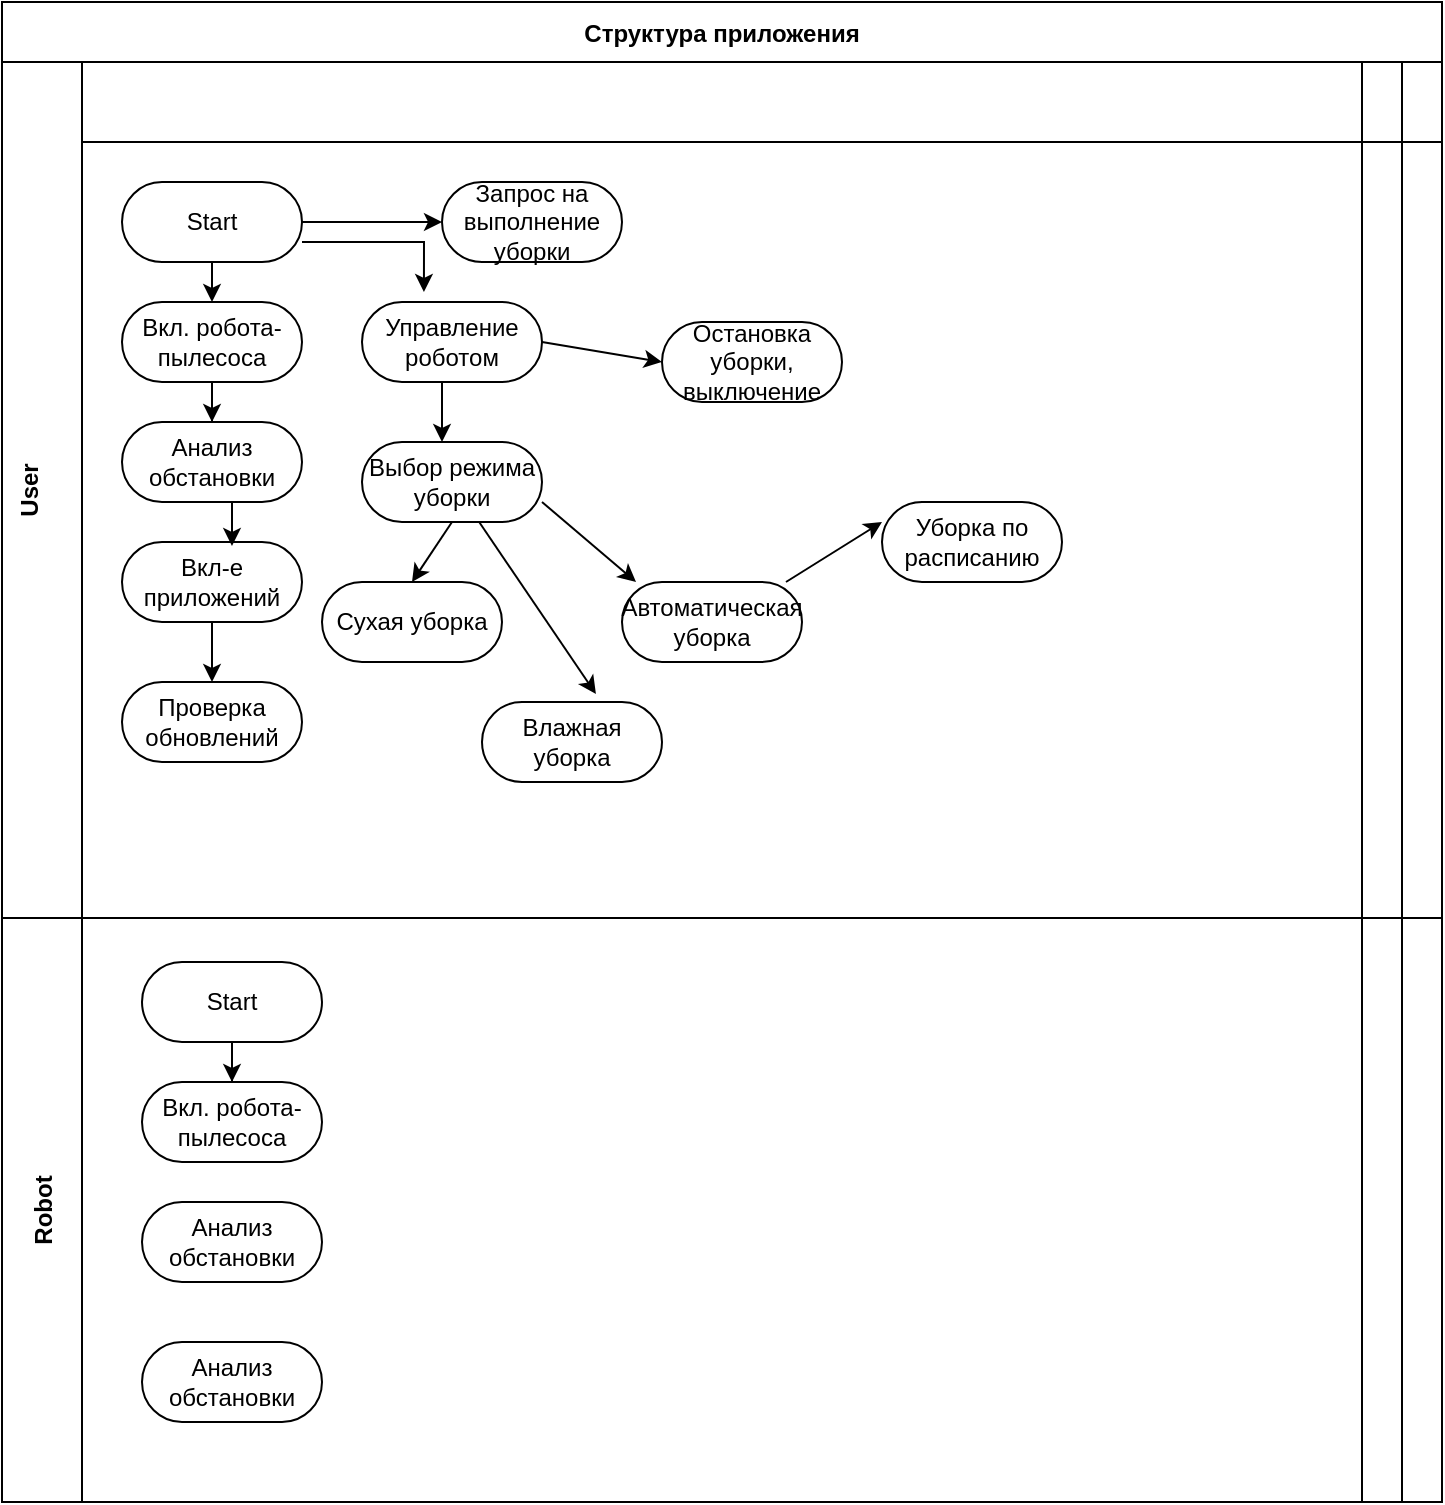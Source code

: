 <mxfile version="22.1.11" type="github">
  <diagram id="kgpKYQtTHZ0yAKxKKP6v" name="Page-1">
    <mxGraphModel dx="1146" dy="761" grid="1" gridSize="10" guides="1" tooltips="1" connect="1" arrows="1" fold="1" page="1" pageScale="1" pageWidth="850" pageHeight="1100" math="0" shadow="0">
      <root>
        <mxCell id="0" />
        <mxCell id="1" parent="0" />
        <mxCell id="3nuBFxr9cyL0pnOWT2aG-1" value="Структура приложения" style="shape=table;childLayout=tableLayout;startSize=30;collapsible=0;recursiveResize=0;expand=0;fillColor=none;fontStyle=1" parent="1" vertex="1">
          <mxGeometry x="20" y="40" width="720" height="750" as="geometry" />
        </mxCell>
        <mxCell id="3nuBFxr9cyL0pnOWT2aG-3" value="User&#xa;" style="shape=tableRow;horizontal=0;swimlaneHead=0;swimlaneBody=0;top=0;left=0;bottom=0;right=0;fillColor=none;points=[[0,0.5],[1,0.5]];portConstraint=eastwest;startSize=40;collapsible=0;recursiveResize=0;expand=0;fontStyle=1;" parent="3nuBFxr9cyL0pnOWT2aG-1" vertex="1">
          <mxGeometry y="30" width="720" height="428" as="geometry" />
        </mxCell>
        <mxCell id="3nuBFxr9cyL0pnOWT2aG-4" value="" style="swimlane;swimlaneHead=0;swimlaneBody=0;connectable=0;fillColor=none;startSize=40;collapsible=0;recursiveResize=0;expand=0;fontStyle=1;" parent="3nuBFxr9cyL0pnOWT2aG-3" vertex="1">
          <mxGeometry x="40" width="640" height="428" as="geometry">
            <mxRectangle width="640" height="428" as="alternateBounds" />
          </mxGeometry>
        </mxCell>
        <mxCell id="3nuBFxr9cyL0pnOWT2aG-5" style="edgeStyle=orthogonalEdgeStyle;rounded=0;orthogonalLoop=1;jettySize=auto;html=1;" parent="3nuBFxr9cyL0pnOWT2aG-4" source="3nuBFxr9cyL0pnOWT2aG-6" edge="1">
          <mxGeometry relative="1" as="geometry">
            <mxPoint x="65" y="120" as="targetPoint" />
          </mxGeometry>
        </mxCell>
        <mxCell id="--Pn0QB4rwqAtQZEn9uE-3" value="" style="edgeStyle=orthogonalEdgeStyle;rounded=0;orthogonalLoop=1;jettySize=auto;html=1;exitX=0.5;exitY=1;exitDx=0;exitDy=0;exitPerimeter=0;" edge="1" parent="3nuBFxr9cyL0pnOWT2aG-4" source="TvqCWps1MfgRztpkf7lA-1" target="--Pn0QB4rwqAtQZEn9uE-1">
          <mxGeometry relative="1" as="geometry" />
        </mxCell>
        <mxCell id="3nuBFxr9cyL0pnOWT2aG-6" value="Start" style="rounded=1;whiteSpace=wrap;html=1;arcSize=50;" parent="3nuBFxr9cyL0pnOWT2aG-4" vertex="1">
          <mxGeometry x="20" y="60" width="90" height="40" as="geometry" />
        </mxCell>
        <mxCell id="TvqCWps1MfgRztpkf7lA-1" value="Вкл. робота-пылесоса" style="rounded=1;whiteSpace=wrap;html=1;arcSize=50;" parent="3nuBFxr9cyL0pnOWT2aG-4" vertex="1">
          <mxGeometry x="20" y="120" width="90" height="40" as="geometry" />
        </mxCell>
        <mxCell id="--Pn0QB4rwqAtQZEn9uE-1" value="Анализ обстановки" style="rounded=1;whiteSpace=wrap;html=1;arcSize=50;" vertex="1" parent="3nuBFxr9cyL0pnOWT2aG-4">
          <mxGeometry x="20" y="180" width="90" height="40" as="geometry" />
        </mxCell>
        <mxCell id="--Pn0QB4rwqAtQZEn9uE-14" value="Вкл-е приложений" style="rounded=1;whiteSpace=wrap;html=1;arcSize=50;" vertex="1" parent="3nuBFxr9cyL0pnOWT2aG-4">
          <mxGeometry x="20" y="240" width="90" height="40" as="geometry" />
        </mxCell>
        <mxCell id="--Pn0QB4rwqAtQZEn9uE-15" value="" style="edgeStyle=orthogonalEdgeStyle;rounded=0;orthogonalLoop=1;jettySize=auto;html=1;entryX=0.611;entryY=0.05;entryDx=0;entryDy=0;entryPerimeter=0;" edge="1" parent="3nuBFxr9cyL0pnOWT2aG-4" target="--Pn0QB4rwqAtQZEn9uE-14">
          <mxGeometry relative="1" as="geometry">
            <mxPoint x="75" y="220" as="sourcePoint" />
            <mxPoint x="75" y="190" as="targetPoint" />
            <Array as="points" />
          </mxGeometry>
        </mxCell>
        <mxCell id="--Pn0QB4rwqAtQZEn9uE-17" value="Проверка обновлений" style="rounded=1;whiteSpace=wrap;html=1;arcSize=50;" vertex="1" parent="3nuBFxr9cyL0pnOWT2aG-4">
          <mxGeometry x="20" y="310" width="90" height="40" as="geometry" />
        </mxCell>
        <mxCell id="--Pn0QB4rwqAtQZEn9uE-20" value="" style="edgeStyle=orthogonalEdgeStyle;rounded=0;orthogonalLoop=1;jettySize=auto;html=1;entryX=0.5;entryY=0;entryDx=0;entryDy=0;" edge="1" parent="3nuBFxr9cyL0pnOWT2aG-4" target="--Pn0QB4rwqAtQZEn9uE-17">
          <mxGeometry relative="1" as="geometry">
            <mxPoint x="65" y="280" as="sourcePoint" />
            <mxPoint x="75" y="190" as="targetPoint" />
          </mxGeometry>
        </mxCell>
        <mxCell id="--Pn0QB4rwqAtQZEn9uE-23" value="" style="edgeStyle=orthogonalEdgeStyle;rounded=0;orthogonalLoop=1;jettySize=auto;html=1;exitX=1;exitY=0.5;exitDx=0;exitDy=0;" edge="1" parent="3nuBFxr9cyL0pnOWT2aG-4" source="3nuBFxr9cyL0pnOWT2aG-6" target="--Pn0QB4rwqAtQZEn9uE-21">
          <mxGeometry relative="1" as="geometry">
            <mxPoint x="180" y="80" as="sourcePoint" />
          </mxGeometry>
        </mxCell>
        <mxCell id="--Pn0QB4rwqAtQZEn9uE-21" value="Запрос на выполнение уборки" style="rounded=1;whiteSpace=wrap;html=1;arcSize=50;" vertex="1" parent="3nuBFxr9cyL0pnOWT2aG-4">
          <mxGeometry x="180" y="60" width="90" height="40" as="geometry" />
        </mxCell>
        <mxCell id="--Pn0QB4rwqAtQZEn9uE-40" value="Управление роботом" style="rounded=1;whiteSpace=wrap;html=1;arcSize=50;" vertex="1" parent="3nuBFxr9cyL0pnOWT2aG-4">
          <mxGeometry x="140" y="120" width="90" height="40" as="geometry" />
        </mxCell>
        <mxCell id="--Pn0QB4rwqAtQZEn9uE-41" value="" style="edgeStyle=orthogonalEdgeStyle;rounded=0;orthogonalLoop=1;jettySize=auto;html=1;exitX=1;exitY=0.75;exitDx=0;exitDy=0;entryX=0.344;entryY=-0.125;entryDx=0;entryDy=0;entryPerimeter=0;" edge="1" parent="3nuBFxr9cyL0pnOWT2aG-4" source="3nuBFxr9cyL0pnOWT2aG-6" target="--Pn0QB4rwqAtQZEn9uE-40">
          <mxGeometry relative="1" as="geometry">
            <mxPoint x="120" y="90" as="sourcePoint" />
            <mxPoint x="190" y="90" as="targetPoint" />
          </mxGeometry>
        </mxCell>
        <mxCell id="--Pn0QB4rwqAtQZEn9uE-42" value="Выбор режима уборки" style="rounded=1;whiteSpace=wrap;html=1;arcSize=50;" vertex="1" parent="3nuBFxr9cyL0pnOWT2aG-4">
          <mxGeometry x="140" y="190" width="90" height="40" as="geometry" />
        </mxCell>
        <mxCell id="--Pn0QB4rwqAtQZEn9uE-43" value="Остановка уборки, выключение" style="rounded=1;whiteSpace=wrap;html=1;arcSize=50;" vertex="1" parent="3nuBFxr9cyL0pnOWT2aG-4">
          <mxGeometry x="290" y="130" width="90" height="40" as="geometry" />
        </mxCell>
        <mxCell id="--Pn0QB4rwqAtQZEn9uE-44" value="" style="edgeStyle=orthogonalEdgeStyle;rounded=0;orthogonalLoop=1;jettySize=auto;html=1;exitX=0.5;exitY=1;exitDx=0;exitDy=0;" edge="1" parent="3nuBFxr9cyL0pnOWT2aG-4" source="--Pn0QB4rwqAtQZEn9uE-40">
          <mxGeometry relative="1" as="geometry">
            <mxPoint x="75" y="170" as="sourcePoint" />
            <mxPoint x="180" y="190" as="targetPoint" />
            <Array as="points">
              <mxPoint x="180" y="160" />
            </Array>
          </mxGeometry>
        </mxCell>
        <mxCell id="--Pn0QB4rwqAtQZEn9uE-71" value="" style="endArrow=classic;html=1;rounded=0;exitX=1;exitY=0.5;exitDx=0;exitDy=0;entryX=0;entryY=0.5;entryDx=0;entryDy=0;" edge="1" parent="3nuBFxr9cyL0pnOWT2aG-4" source="--Pn0QB4rwqAtQZEn9uE-40" target="--Pn0QB4rwqAtQZEn9uE-43">
          <mxGeometry width="50" height="50" relative="1" as="geometry">
            <mxPoint x="500" y="160" as="sourcePoint" />
            <mxPoint x="550" y="110" as="targetPoint" />
          </mxGeometry>
        </mxCell>
        <mxCell id="--Pn0QB4rwqAtQZEn9uE-72" value="Сухая уборка" style="rounded=1;whiteSpace=wrap;html=1;arcSize=50;" vertex="1" parent="3nuBFxr9cyL0pnOWT2aG-4">
          <mxGeometry x="120" y="260" width="90" height="40" as="geometry" />
        </mxCell>
        <mxCell id="--Pn0QB4rwqAtQZEn9uE-73" value="Автоматическая уборка" style="rounded=1;whiteSpace=wrap;html=1;arcSize=50;" vertex="1" parent="3nuBFxr9cyL0pnOWT2aG-4">
          <mxGeometry x="270" y="260" width="90" height="40" as="geometry" />
        </mxCell>
        <mxCell id="--Pn0QB4rwqAtQZEn9uE-74" value="Влажная уборка" style="rounded=1;whiteSpace=wrap;html=1;arcSize=50;" vertex="1" parent="3nuBFxr9cyL0pnOWT2aG-4">
          <mxGeometry x="200" y="320" width="90" height="40" as="geometry" />
        </mxCell>
        <mxCell id="--Pn0QB4rwqAtQZEn9uE-75" value="Уборка по расписанию" style="rounded=1;whiteSpace=wrap;html=1;arcSize=50;" vertex="1" parent="3nuBFxr9cyL0pnOWT2aG-4">
          <mxGeometry x="400" y="220" width="90" height="40" as="geometry" />
        </mxCell>
        <mxCell id="--Pn0QB4rwqAtQZEn9uE-76" value="" style="endArrow=classic;html=1;rounded=0;exitX=0.5;exitY=1;exitDx=0;exitDy=0;entryX=0.5;entryY=0;entryDx=0;entryDy=0;" edge="1" parent="3nuBFxr9cyL0pnOWT2aG-4" source="--Pn0QB4rwqAtQZEn9uE-42" target="--Pn0QB4rwqAtQZEn9uE-72">
          <mxGeometry width="50" height="50" relative="1" as="geometry">
            <mxPoint x="500" y="160" as="sourcePoint" />
            <mxPoint x="550" y="110" as="targetPoint" />
          </mxGeometry>
        </mxCell>
        <mxCell id="--Pn0QB4rwqAtQZEn9uE-77" value="" style="endArrow=classic;html=1;rounded=0;entryX=0.633;entryY=-0.1;entryDx=0;entryDy=0;entryPerimeter=0;" edge="1" parent="3nuBFxr9cyL0pnOWT2aG-4" source="--Pn0QB4rwqAtQZEn9uE-42" target="--Pn0QB4rwqAtQZEn9uE-74">
          <mxGeometry width="50" height="50" relative="1" as="geometry">
            <mxPoint x="500" y="160" as="sourcePoint" />
            <mxPoint x="550" y="110" as="targetPoint" />
          </mxGeometry>
        </mxCell>
        <mxCell id="--Pn0QB4rwqAtQZEn9uE-78" value="" style="endArrow=classic;html=1;rounded=0;exitX=1;exitY=0.75;exitDx=0;exitDy=0;entryX=0.078;entryY=0;entryDx=0;entryDy=0;entryPerimeter=0;" edge="1" parent="3nuBFxr9cyL0pnOWT2aG-4" source="--Pn0QB4rwqAtQZEn9uE-42" target="--Pn0QB4rwqAtQZEn9uE-73">
          <mxGeometry width="50" height="50" relative="1" as="geometry">
            <mxPoint x="500" y="160" as="sourcePoint" />
            <mxPoint x="550" y="110" as="targetPoint" />
          </mxGeometry>
        </mxCell>
        <mxCell id="--Pn0QB4rwqAtQZEn9uE-79" value="" style="endArrow=classic;html=1;rounded=0;exitX=0.911;exitY=0;exitDx=0;exitDy=0;entryX=0;entryY=0.25;entryDx=0;entryDy=0;exitPerimeter=0;" edge="1" parent="3nuBFxr9cyL0pnOWT2aG-4" source="--Pn0QB4rwqAtQZEn9uE-73" target="--Pn0QB4rwqAtQZEn9uE-75">
          <mxGeometry width="50" height="50" relative="1" as="geometry">
            <mxPoint x="500" y="160" as="sourcePoint" />
            <mxPoint x="550" y="110" as="targetPoint" />
          </mxGeometry>
        </mxCell>
        <mxCell id="3nuBFxr9cyL0pnOWT2aG-8" value="" style="swimlane;swimlaneHead=0;swimlaneBody=0;connectable=0;fillColor=none;startSize=40;collapsible=0;recursiveResize=0;expand=0;fontStyle=1;" parent="3nuBFxr9cyL0pnOWT2aG-3" vertex="1">
          <mxGeometry x="680" width="20" height="428" as="geometry">
            <mxRectangle width="20" height="428" as="alternateBounds" />
          </mxGeometry>
        </mxCell>
        <mxCell id="3nuBFxr9cyL0pnOWT2aG-11" value="" style="swimlane;swimlaneHead=0;swimlaneBody=0;connectable=0;fillColor=none;startSize=40;collapsible=0;recursiveResize=0;expand=0;fontStyle=1;" parent="3nuBFxr9cyL0pnOWT2aG-3" vertex="1">
          <mxGeometry x="700" width="20" height="428" as="geometry">
            <mxRectangle width="20" height="428" as="alternateBounds" />
          </mxGeometry>
        </mxCell>
        <mxCell id="3nuBFxr9cyL0pnOWT2aG-15" value="Robot" style="shape=tableRow;horizontal=0;swimlaneHead=0;swimlaneBody=0;top=0;left=0;bottom=0;right=0;fillColor=none;points=[[0,0.5],[1,0.5]];portConstraint=eastwest;startSize=40;collapsible=0;recursiveResize=0;expand=0;fontStyle=1;" parent="3nuBFxr9cyL0pnOWT2aG-1" vertex="1">
          <mxGeometry y="458" width="720" height="292" as="geometry" />
        </mxCell>
        <mxCell id="3nuBFxr9cyL0pnOWT2aG-16" value="" style="swimlane;swimlaneHead=0;swimlaneBody=0;connectable=0;fillColor=none;startSize=0;collapsible=0;recursiveResize=0;expand=0;fontStyle=1;" parent="3nuBFxr9cyL0pnOWT2aG-15" vertex="1">
          <mxGeometry x="40" width="640" height="292" as="geometry">
            <mxRectangle width="640" height="292" as="alternateBounds" />
          </mxGeometry>
        </mxCell>
        <mxCell id="3nuBFxr9cyL0pnOWT2aG-14" value="Start" style="rounded=1;whiteSpace=wrap;html=1;arcSize=50;" parent="3nuBFxr9cyL0pnOWT2aG-16" vertex="1">
          <mxGeometry x="30" y="22" width="90" height="40" as="geometry" />
        </mxCell>
        <mxCell id="--Pn0QB4rwqAtQZEn9uE-81" value="Вкл. робота-пылесоса" style="rounded=1;whiteSpace=wrap;html=1;arcSize=50;" vertex="1" parent="3nuBFxr9cyL0pnOWT2aG-16">
          <mxGeometry x="30" y="82" width="90" height="40" as="geometry" />
        </mxCell>
        <mxCell id="--Pn0QB4rwqAtQZEn9uE-82" style="edgeStyle=orthogonalEdgeStyle;rounded=0;orthogonalLoop=1;jettySize=auto;html=1;exitX=0.5;exitY=1;exitDx=0;exitDy=0;" edge="1" parent="3nuBFxr9cyL0pnOWT2aG-16" source="3nuBFxr9cyL0pnOWT2aG-14" target="--Pn0QB4rwqAtQZEn9uE-81">
          <mxGeometry relative="1" as="geometry">
            <mxPoint x="75" y="-298" as="targetPoint" />
            <mxPoint x="75" y="-318" as="sourcePoint" />
          </mxGeometry>
        </mxCell>
        <mxCell id="--Pn0QB4rwqAtQZEn9uE-85" value="Анализ обстановки" style="rounded=1;whiteSpace=wrap;html=1;arcSize=50;" vertex="1" parent="3nuBFxr9cyL0pnOWT2aG-16">
          <mxGeometry x="30" y="212" width="90" height="40" as="geometry" />
        </mxCell>
        <mxCell id="3nuBFxr9cyL0pnOWT2aG-18" value="" style="swimlane;swimlaneHead=0;swimlaneBody=0;connectable=0;fillColor=none;startSize=0;collapsible=0;recursiveResize=0;expand=0;fontStyle=1;" parent="3nuBFxr9cyL0pnOWT2aG-15" vertex="1">
          <mxGeometry x="680" width="20" height="292" as="geometry">
            <mxRectangle width="20" height="292" as="alternateBounds" />
          </mxGeometry>
        </mxCell>
        <mxCell id="3nuBFxr9cyL0pnOWT2aG-23" value="" style="swimlane;swimlaneHead=0;swimlaneBody=0;connectable=0;fillColor=none;startSize=0;collapsible=0;recursiveResize=0;expand=0;fontStyle=1;" parent="3nuBFxr9cyL0pnOWT2aG-15" vertex="1">
          <mxGeometry x="700" width="20" height="292" as="geometry">
            <mxRectangle width="20" height="292" as="alternateBounds" />
          </mxGeometry>
        </mxCell>
        <mxCell id="--Pn0QB4rwqAtQZEn9uE-84" value="Анализ обстановки" style="rounded=1;whiteSpace=wrap;html=1;arcSize=50;" vertex="1" parent="1">
          <mxGeometry x="90" y="640" width="90" height="40" as="geometry" />
        </mxCell>
      </root>
    </mxGraphModel>
  </diagram>
</mxfile>
